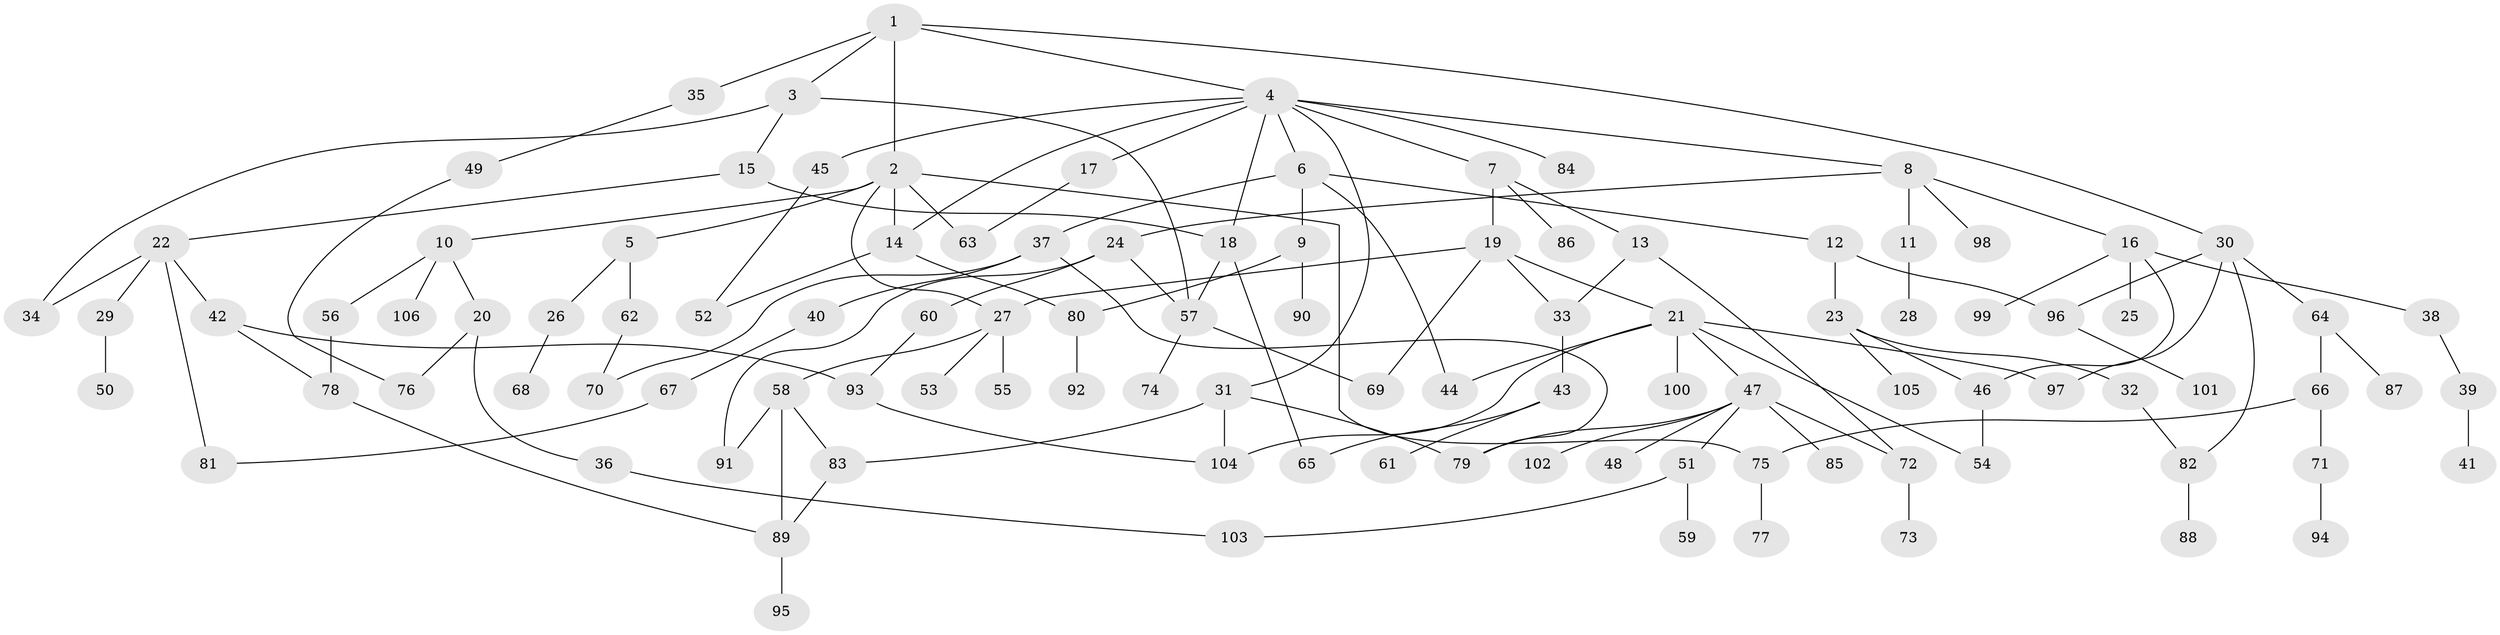 // coarse degree distribution, {3: 0.28125, 7: 0.09375, 1: 0.1875, 2: 0.125, 5: 0.15625, 4: 0.09375, 6: 0.03125, 9: 0.03125}
// Generated by graph-tools (version 1.1) at 2025/36/03/04/25 23:36:07]
// undirected, 106 vertices, 139 edges
graph export_dot {
  node [color=gray90,style=filled];
  1;
  2;
  3;
  4;
  5;
  6;
  7;
  8;
  9;
  10;
  11;
  12;
  13;
  14;
  15;
  16;
  17;
  18;
  19;
  20;
  21;
  22;
  23;
  24;
  25;
  26;
  27;
  28;
  29;
  30;
  31;
  32;
  33;
  34;
  35;
  36;
  37;
  38;
  39;
  40;
  41;
  42;
  43;
  44;
  45;
  46;
  47;
  48;
  49;
  50;
  51;
  52;
  53;
  54;
  55;
  56;
  57;
  58;
  59;
  60;
  61;
  62;
  63;
  64;
  65;
  66;
  67;
  68;
  69;
  70;
  71;
  72;
  73;
  74;
  75;
  76;
  77;
  78;
  79;
  80;
  81;
  82;
  83;
  84;
  85;
  86;
  87;
  88;
  89;
  90;
  91;
  92;
  93;
  94;
  95;
  96;
  97;
  98;
  99;
  100;
  101;
  102;
  103;
  104;
  105;
  106;
  1 -- 2;
  1 -- 3;
  1 -- 4;
  1 -- 30;
  1 -- 35;
  2 -- 5;
  2 -- 10;
  2 -- 14;
  2 -- 27;
  2 -- 63;
  2 -- 75;
  3 -- 15;
  3 -- 34;
  3 -- 57;
  4 -- 6;
  4 -- 7;
  4 -- 8;
  4 -- 17;
  4 -- 31;
  4 -- 45;
  4 -- 84;
  4 -- 14;
  4 -- 18;
  5 -- 26;
  5 -- 62;
  6 -- 9;
  6 -- 12;
  6 -- 37;
  6 -- 44;
  7 -- 13;
  7 -- 19;
  7 -- 86;
  8 -- 11;
  8 -- 16;
  8 -- 24;
  8 -- 98;
  9 -- 90;
  9 -- 80;
  10 -- 20;
  10 -- 56;
  10 -- 106;
  11 -- 28;
  12 -- 23;
  12 -- 96;
  13 -- 33;
  13 -- 72;
  14 -- 80;
  14 -- 52;
  15 -- 18;
  15 -- 22;
  16 -- 25;
  16 -- 38;
  16 -- 46;
  16 -- 99;
  17 -- 63;
  18 -- 65;
  18 -- 57;
  19 -- 21;
  19 -- 69;
  19 -- 33;
  19 -- 27;
  20 -- 36;
  20 -- 76;
  21 -- 44;
  21 -- 47;
  21 -- 54;
  21 -- 97;
  21 -- 100;
  21 -- 104;
  22 -- 29;
  22 -- 42;
  22 -- 81;
  22 -- 34;
  23 -- 32;
  23 -- 105;
  23 -- 46;
  24 -- 57;
  24 -- 60;
  24 -- 91;
  26 -- 68;
  27 -- 53;
  27 -- 55;
  27 -- 58;
  29 -- 50;
  30 -- 64;
  30 -- 82;
  30 -- 96;
  30 -- 97;
  31 -- 79;
  31 -- 83;
  31 -- 104;
  32 -- 82;
  33 -- 43;
  35 -- 49;
  36 -- 103;
  37 -- 40;
  37 -- 79;
  37 -- 70;
  38 -- 39;
  39 -- 41;
  40 -- 67;
  42 -- 78;
  42 -- 93;
  43 -- 61;
  43 -- 65;
  45 -- 52;
  46 -- 54;
  47 -- 48;
  47 -- 51;
  47 -- 85;
  47 -- 102;
  47 -- 79;
  47 -- 72;
  49 -- 76;
  51 -- 59;
  51 -- 103;
  56 -- 78;
  57 -- 69;
  57 -- 74;
  58 -- 89;
  58 -- 91;
  58 -- 83;
  60 -- 93;
  62 -- 70;
  64 -- 66;
  64 -- 87;
  66 -- 71;
  66 -- 75;
  67 -- 81;
  71 -- 94;
  72 -- 73;
  75 -- 77;
  78 -- 89;
  80 -- 92;
  82 -- 88;
  83 -- 89;
  89 -- 95;
  93 -- 104;
  96 -- 101;
}
